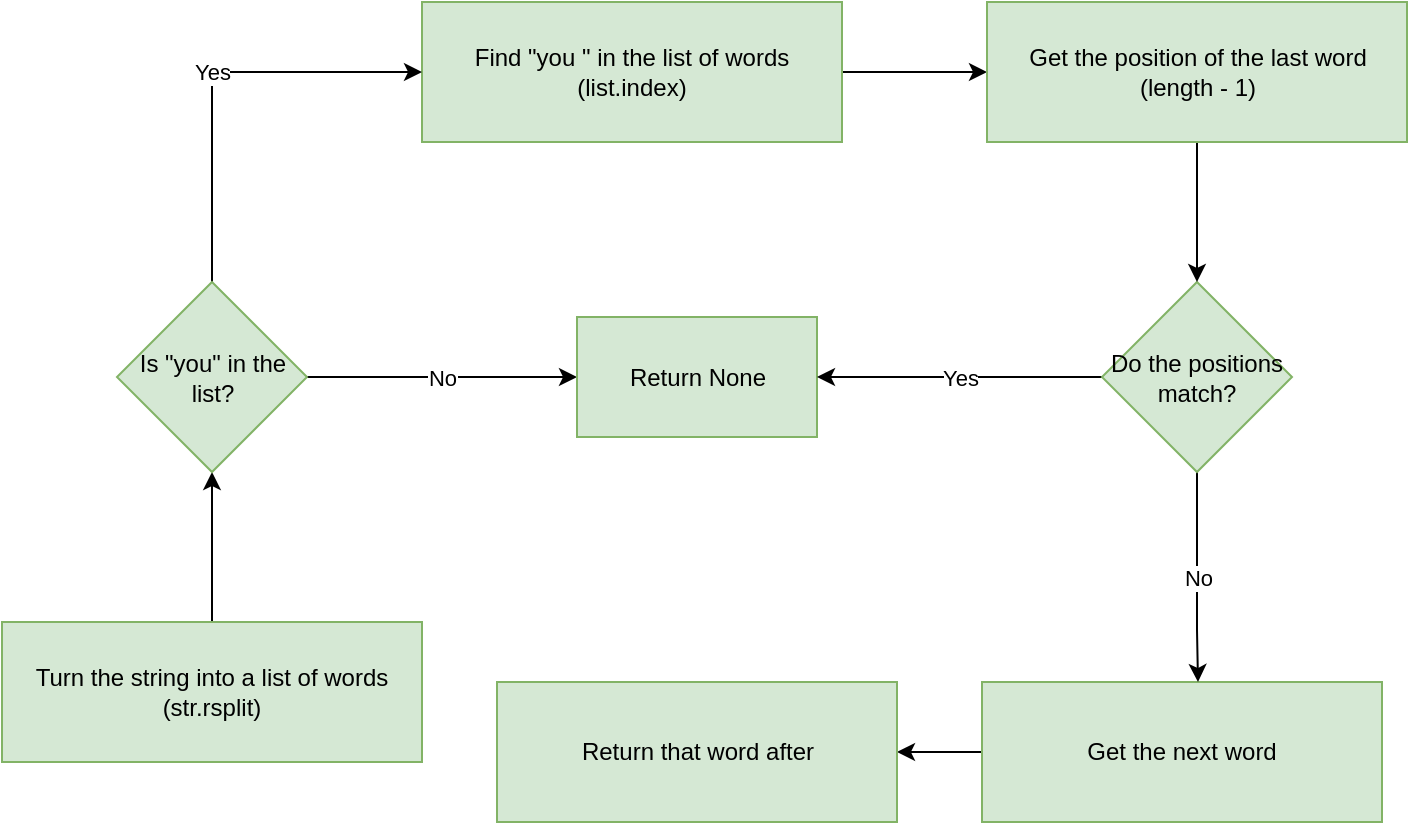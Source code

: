 <mxfile version="27.0.5">
  <diagram name="Page-1" id="66OcU1Mlk18ETJSLa1L3">
    <mxGraphModel dx="922" dy="487" grid="1" gridSize="10" guides="1" tooltips="1" connect="1" arrows="1" fold="1" page="1" pageScale="1" pageWidth="850" pageHeight="1100" math="0" shadow="0">
      <root>
        <mxCell id="0" />
        <mxCell id="1" parent="0" />
        <mxCell id="uyIB8LqDVc6R66xm3qHZ-20" value="" style="edgeStyle=orthogonalEdgeStyle;rounded=0;orthogonalLoop=1;jettySize=auto;html=1;" edge="1" parent="1" source="2B83ke_9YiT4R1_KNsam-1" target="uyIB8LqDVc6R66xm3qHZ-19">
          <mxGeometry relative="1" as="geometry" />
        </mxCell>
        <mxCell id="2B83ke_9YiT4R1_KNsam-1" value="&lt;div&gt;Find &quot;you &quot; in the list of words&lt;/div&gt;&lt;div&gt;(list.index)&lt;/div&gt;" style="rounded=0;whiteSpace=wrap;html=1;fillColor=#d5e8d4;strokeColor=#82b366;" parent="1" vertex="1">
          <mxGeometry x="290" y="120" width="210" height="70" as="geometry" />
        </mxCell>
        <mxCell id="2B83ke_9YiT4R1_KNsam-6" value="" style="edgeStyle=orthogonalEdgeStyle;rounded=0;orthogonalLoop=1;jettySize=auto;html=1;" parent="1" source="2B83ke_9YiT4R1_KNsam-3" target="2B83ke_9YiT4R1_KNsam-5" edge="1">
          <mxGeometry relative="1" as="geometry" />
        </mxCell>
        <mxCell id="2B83ke_9YiT4R1_KNsam-3" value="Get the next word" style="rounded=0;whiteSpace=wrap;html=1;fillColor=#d5e8d4;strokeColor=#82b366;" parent="1" vertex="1">
          <mxGeometry x="570" y="460" width="200" height="70" as="geometry" />
        </mxCell>
        <mxCell id="2B83ke_9YiT4R1_KNsam-5" value="Return that word after" style="rounded=0;whiteSpace=wrap;html=1;fillColor=#d5e8d4;strokeColor=#82b366;" parent="1" vertex="1">
          <mxGeometry x="327.5" y="460" width="200" height="70" as="geometry" />
        </mxCell>
        <mxCell id="uyIB8LqDVc6R66xm3qHZ-15" style="edgeStyle=orthogonalEdgeStyle;rounded=0;orthogonalLoop=1;jettySize=auto;html=1;entryX=0.5;entryY=1;entryDx=0;entryDy=0;" edge="1" parent="1" source="2B83ke_9YiT4R1_KNsam-7" target="uyIB8LqDVc6R66xm3qHZ-3">
          <mxGeometry relative="1" as="geometry" />
        </mxCell>
        <mxCell id="2B83ke_9YiT4R1_KNsam-7" value="&lt;div&gt;Turn the string into a list of words&lt;/div&gt;(str.rsplit)" style="rounded=0;whiteSpace=wrap;html=1;fillColor=#d5e8d4;strokeColor=#82b366;" parent="1" vertex="1">
          <mxGeometry x="80" y="430" width="210" height="70" as="geometry" />
        </mxCell>
        <mxCell id="uyIB8LqDVc6R66xm3qHZ-8" value="No" style="edgeStyle=orthogonalEdgeStyle;rounded=0;orthogonalLoop=1;jettySize=auto;html=1;" edge="1" parent="1" source="uyIB8LqDVc6R66xm3qHZ-3" target="uyIB8LqDVc6R66xm3qHZ-7">
          <mxGeometry relative="1" as="geometry" />
        </mxCell>
        <mxCell id="uyIB8LqDVc6R66xm3qHZ-16" value="Yes" style="edgeStyle=orthogonalEdgeStyle;rounded=0;orthogonalLoop=1;jettySize=auto;html=1;entryX=0;entryY=0.5;entryDx=0;entryDy=0;" edge="1" parent="1" source="uyIB8LqDVc6R66xm3qHZ-3" target="2B83ke_9YiT4R1_KNsam-1">
          <mxGeometry relative="1" as="geometry">
            <Array as="points">
              <mxPoint x="185" y="155" />
            </Array>
          </mxGeometry>
        </mxCell>
        <mxCell id="uyIB8LqDVc6R66xm3qHZ-3" value="Is &quot;you&quot; in the list?" style="rhombus;whiteSpace=wrap;html=1;rounded=0;fillColor=#d5e8d4;strokeColor=#82b366;" vertex="1" parent="1">
          <mxGeometry x="137.5" y="260" width="95" height="95" as="geometry" />
        </mxCell>
        <mxCell id="uyIB8LqDVc6R66xm3qHZ-7" value="Return None" style="whiteSpace=wrap;html=1;rounded=0;fillColor=#d5e8d4;strokeColor=#82b366;" vertex="1" parent="1">
          <mxGeometry x="367.5" y="277.5" width="120" height="60" as="geometry" />
        </mxCell>
        <mxCell id="uyIB8LqDVc6R66xm3qHZ-11" value="No" style="edgeStyle=orthogonalEdgeStyle;rounded=0;orthogonalLoop=1;jettySize=auto;html=1;" edge="1" parent="1" source="uyIB8LqDVc6R66xm3qHZ-9" target="2B83ke_9YiT4R1_KNsam-3">
          <mxGeometry relative="1" as="geometry">
            <Array as="points">
              <mxPoint x="678" y="434" />
              <mxPoint x="678" y="434" />
            </Array>
          </mxGeometry>
        </mxCell>
        <mxCell id="uyIB8LqDVc6R66xm3qHZ-12" value="Yes" style="edgeStyle=orthogonalEdgeStyle;rounded=0;orthogonalLoop=1;jettySize=auto;html=1;" edge="1" parent="1" source="uyIB8LqDVc6R66xm3qHZ-9" target="uyIB8LqDVc6R66xm3qHZ-7">
          <mxGeometry relative="1" as="geometry" />
        </mxCell>
        <mxCell id="uyIB8LqDVc6R66xm3qHZ-9" value="Do the positions match?" style="rhombus;whiteSpace=wrap;html=1;rounded=0;fillColor=#d5e8d4;strokeColor=#82b366;" vertex="1" parent="1">
          <mxGeometry x="630" y="260" width="95" height="95" as="geometry" />
        </mxCell>
        <mxCell id="uyIB8LqDVc6R66xm3qHZ-22" style="edgeStyle=orthogonalEdgeStyle;rounded=0;orthogonalLoop=1;jettySize=auto;html=1;" edge="1" parent="1" source="uyIB8LqDVc6R66xm3qHZ-19" target="uyIB8LqDVc6R66xm3qHZ-9">
          <mxGeometry relative="1" as="geometry" />
        </mxCell>
        <mxCell id="uyIB8LqDVc6R66xm3qHZ-19" value="&lt;div&gt;Get the position of the last word&lt;/div&gt;(length - 1)" style="rounded=0;whiteSpace=wrap;html=1;fillColor=#d5e8d4;strokeColor=#82b366;" vertex="1" parent="1">
          <mxGeometry x="572.5" y="120" width="210" height="70" as="geometry" />
        </mxCell>
      </root>
    </mxGraphModel>
  </diagram>
</mxfile>
